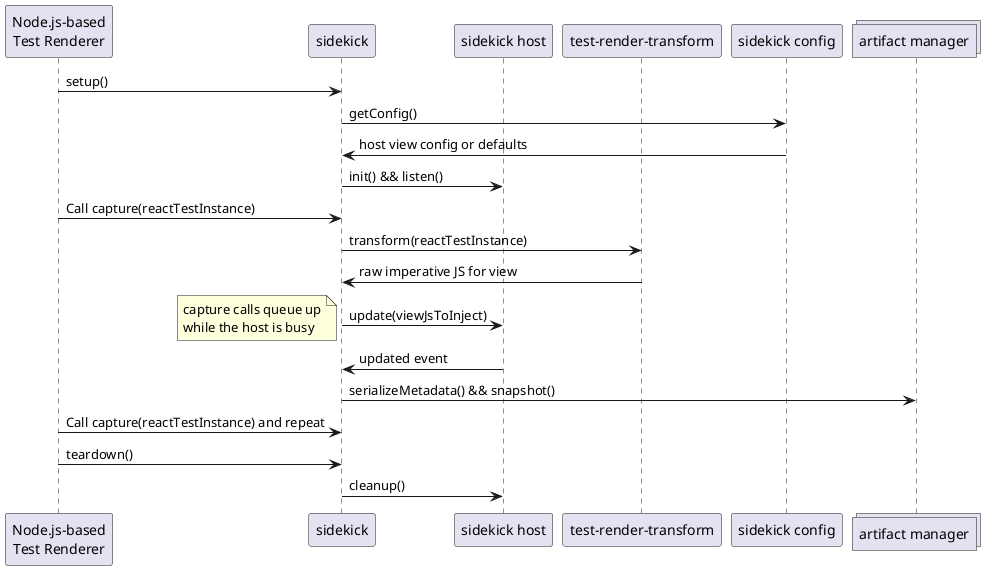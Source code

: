 @startuml react-sidekick system

participant node as "Node.js-based\nTest Renderer"
participant sidekick as "sidekick"
participant host as "sidekick host"
participant transform as "test-render-transform"
participant config as "sidekick config"
collections artifacts as "artifact manager"

node -> sidekick: setup()
sidekick -> config: getConfig()
config -> sidekick: host view config or defaults
sidekick -> host: init() && listen()

node -> sidekick: Call capture(reactTestInstance)
sidekick -> transform: transform(reactTestInstance)
transform -> sidekick: raw imperative JS for view
sidekick -> host: update(viewJsToInject)
note left
capture calls queue up
while the host is busy
end note

host -> sidekick: updated event
sidekick -> artifacts: serializeMetadata() && snapshot()

node -> sidekick: Call capture(reactTestInstance) and repeat
node -> sidekick: teardown()
sidekick -> host: cleanup()

@enduml